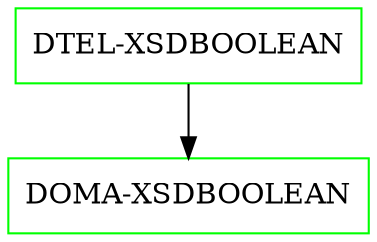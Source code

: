 digraph G {
  "DTEL-XSDBOOLEAN" [shape=box,color=green];
  "DOMA-XSDBOOLEAN" [shape=box,color=green,URL="./DOMA_XSDBOOLEAN.html"];
  "DTEL-XSDBOOLEAN" -> "DOMA-XSDBOOLEAN";
}
